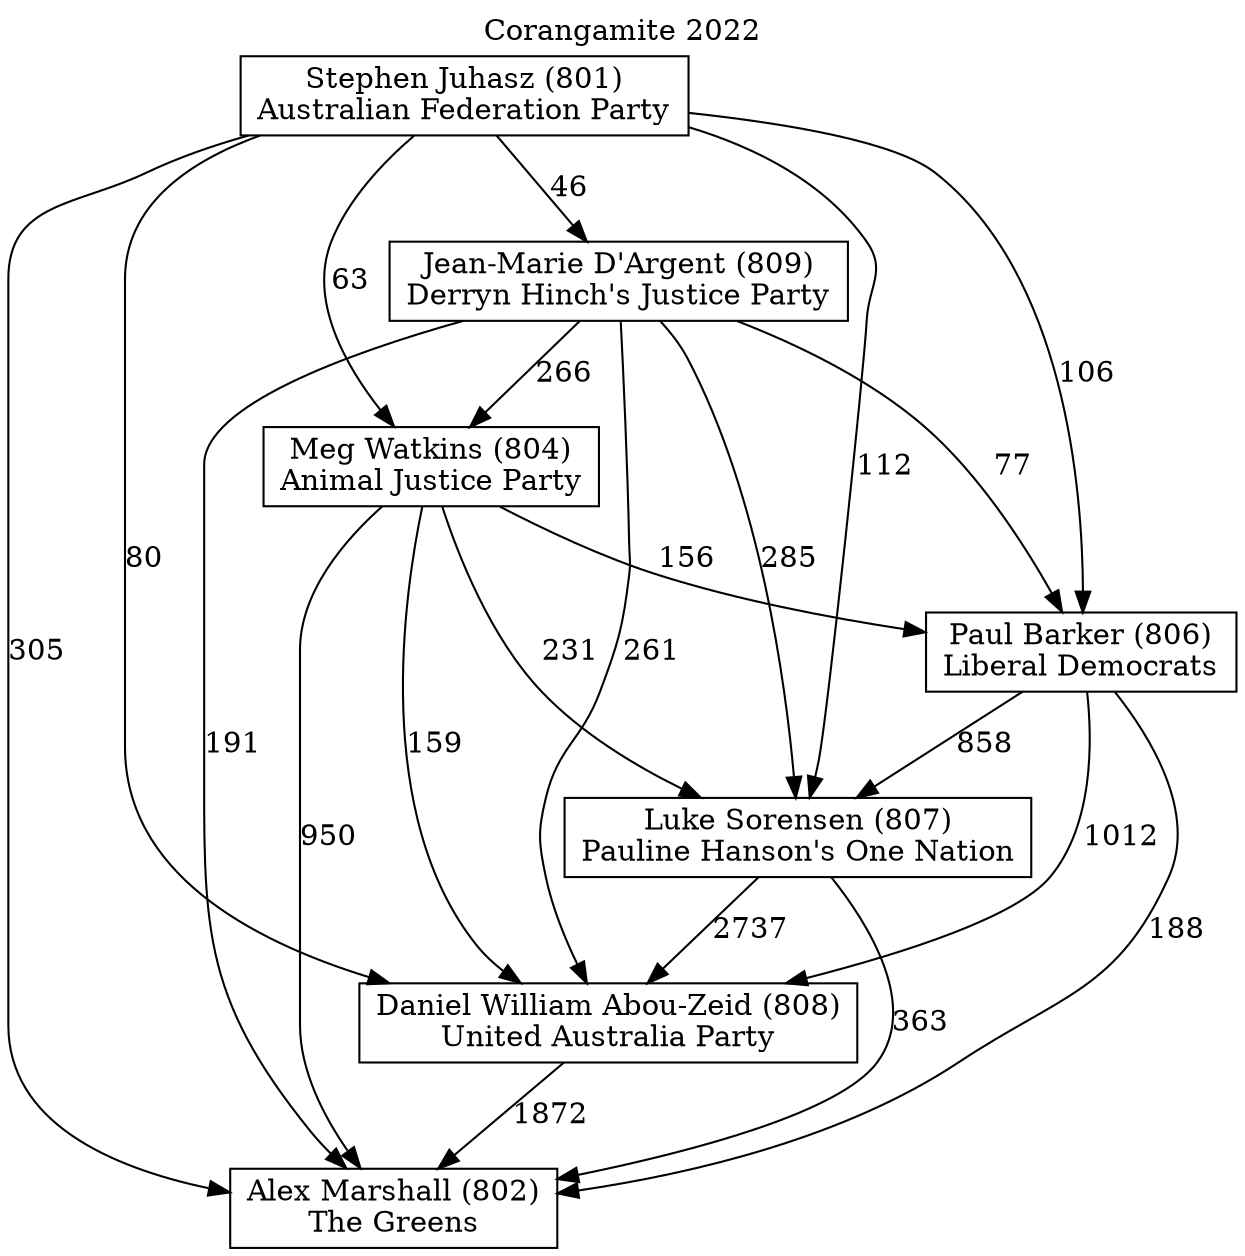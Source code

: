 // House preference flow
digraph "Alex Marshall (802)_Corangamite_2022" {
	graph [label="Corangamite 2022" labelloc=t mclimit=10]
	node [shape=box]
	"Alex Marshall (802)" [label="Alex Marshall (802)
The Greens"]
	"Daniel William Abou-Zeid (808)" [label="Daniel William Abou-Zeid (808)
United Australia Party"]
	"Luke Sorensen (807)" [label="Luke Sorensen (807)
Pauline Hanson's One Nation"]
	"Paul Barker (806)" [label="Paul Barker (806)
Liberal Democrats"]
	"Meg Watkins (804)" [label="Meg Watkins (804)
Animal Justice Party"]
	"Jean-Marie D'Argent (809)" [label="Jean-Marie D'Argent (809)
Derryn Hinch's Justice Party"]
	"Stephen Juhasz (801)" [label="Stephen Juhasz (801)
Australian Federation Party"]
	"Alex Marshall (802)" [label="Alex Marshall (802)
The Greens"]
	"Luke Sorensen (807)" [label="Luke Sorensen (807)
Pauline Hanson's One Nation"]
	"Paul Barker (806)" [label="Paul Barker (806)
Liberal Democrats"]
	"Meg Watkins (804)" [label="Meg Watkins (804)
Animal Justice Party"]
	"Jean-Marie D'Argent (809)" [label="Jean-Marie D'Argent (809)
Derryn Hinch's Justice Party"]
	"Stephen Juhasz (801)" [label="Stephen Juhasz (801)
Australian Federation Party"]
	"Alex Marshall (802)" [label="Alex Marshall (802)
The Greens"]
	"Paul Barker (806)" [label="Paul Barker (806)
Liberal Democrats"]
	"Meg Watkins (804)" [label="Meg Watkins (804)
Animal Justice Party"]
	"Jean-Marie D'Argent (809)" [label="Jean-Marie D'Argent (809)
Derryn Hinch's Justice Party"]
	"Stephen Juhasz (801)" [label="Stephen Juhasz (801)
Australian Federation Party"]
	"Alex Marshall (802)" [label="Alex Marshall (802)
The Greens"]
	"Meg Watkins (804)" [label="Meg Watkins (804)
Animal Justice Party"]
	"Jean-Marie D'Argent (809)" [label="Jean-Marie D'Argent (809)
Derryn Hinch's Justice Party"]
	"Stephen Juhasz (801)" [label="Stephen Juhasz (801)
Australian Federation Party"]
	"Alex Marshall (802)" [label="Alex Marshall (802)
The Greens"]
	"Jean-Marie D'Argent (809)" [label="Jean-Marie D'Argent (809)
Derryn Hinch's Justice Party"]
	"Stephen Juhasz (801)" [label="Stephen Juhasz (801)
Australian Federation Party"]
	"Alex Marshall (802)" [label="Alex Marshall (802)
The Greens"]
	"Stephen Juhasz (801)" [label="Stephen Juhasz (801)
Australian Federation Party"]
	"Stephen Juhasz (801)" [label="Stephen Juhasz (801)
Australian Federation Party"]
	"Jean-Marie D'Argent (809)" [label="Jean-Marie D'Argent (809)
Derryn Hinch's Justice Party"]
	"Stephen Juhasz (801)" [label="Stephen Juhasz (801)
Australian Federation Party"]
	"Stephen Juhasz (801)" [label="Stephen Juhasz (801)
Australian Federation Party"]
	"Meg Watkins (804)" [label="Meg Watkins (804)
Animal Justice Party"]
	"Jean-Marie D'Argent (809)" [label="Jean-Marie D'Argent (809)
Derryn Hinch's Justice Party"]
	"Stephen Juhasz (801)" [label="Stephen Juhasz (801)
Australian Federation Party"]
	"Meg Watkins (804)" [label="Meg Watkins (804)
Animal Justice Party"]
	"Stephen Juhasz (801)" [label="Stephen Juhasz (801)
Australian Federation Party"]
	"Stephen Juhasz (801)" [label="Stephen Juhasz (801)
Australian Federation Party"]
	"Jean-Marie D'Argent (809)" [label="Jean-Marie D'Argent (809)
Derryn Hinch's Justice Party"]
	"Stephen Juhasz (801)" [label="Stephen Juhasz (801)
Australian Federation Party"]
	"Stephen Juhasz (801)" [label="Stephen Juhasz (801)
Australian Federation Party"]
	"Paul Barker (806)" [label="Paul Barker (806)
Liberal Democrats"]
	"Meg Watkins (804)" [label="Meg Watkins (804)
Animal Justice Party"]
	"Jean-Marie D'Argent (809)" [label="Jean-Marie D'Argent (809)
Derryn Hinch's Justice Party"]
	"Stephen Juhasz (801)" [label="Stephen Juhasz (801)
Australian Federation Party"]
	"Paul Barker (806)" [label="Paul Barker (806)
Liberal Democrats"]
	"Jean-Marie D'Argent (809)" [label="Jean-Marie D'Argent (809)
Derryn Hinch's Justice Party"]
	"Stephen Juhasz (801)" [label="Stephen Juhasz (801)
Australian Federation Party"]
	"Paul Barker (806)" [label="Paul Barker (806)
Liberal Democrats"]
	"Stephen Juhasz (801)" [label="Stephen Juhasz (801)
Australian Federation Party"]
	"Stephen Juhasz (801)" [label="Stephen Juhasz (801)
Australian Federation Party"]
	"Jean-Marie D'Argent (809)" [label="Jean-Marie D'Argent (809)
Derryn Hinch's Justice Party"]
	"Stephen Juhasz (801)" [label="Stephen Juhasz (801)
Australian Federation Party"]
	"Stephen Juhasz (801)" [label="Stephen Juhasz (801)
Australian Federation Party"]
	"Meg Watkins (804)" [label="Meg Watkins (804)
Animal Justice Party"]
	"Jean-Marie D'Argent (809)" [label="Jean-Marie D'Argent (809)
Derryn Hinch's Justice Party"]
	"Stephen Juhasz (801)" [label="Stephen Juhasz (801)
Australian Federation Party"]
	"Meg Watkins (804)" [label="Meg Watkins (804)
Animal Justice Party"]
	"Stephen Juhasz (801)" [label="Stephen Juhasz (801)
Australian Federation Party"]
	"Stephen Juhasz (801)" [label="Stephen Juhasz (801)
Australian Federation Party"]
	"Jean-Marie D'Argent (809)" [label="Jean-Marie D'Argent (809)
Derryn Hinch's Justice Party"]
	"Stephen Juhasz (801)" [label="Stephen Juhasz (801)
Australian Federation Party"]
	"Stephen Juhasz (801)" [label="Stephen Juhasz (801)
Australian Federation Party"]
	"Luke Sorensen (807)" [label="Luke Sorensen (807)
Pauline Hanson's One Nation"]
	"Paul Barker (806)" [label="Paul Barker (806)
Liberal Democrats"]
	"Meg Watkins (804)" [label="Meg Watkins (804)
Animal Justice Party"]
	"Jean-Marie D'Argent (809)" [label="Jean-Marie D'Argent (809)
Derryn Hinch's Justice Party"]
	"Stephen Juhasz (801)" [label="Stephen Juhasz (801)
Australian Federation Party"]
	"Luke Sorensen (807)" [label="Luke Sorensen (807)
Pauline Hanson's One Nation"]
	"Meg Watkins (804)" [label="Meg Watkins (804)
Animal Justice Party"]
	"Jean-Marie D'Argent (809)" [label="Jean-Marie D'Argent (809)
Derryn Hinch's Justice Party"]
	"Stephen Juhasz (801)" [label="Stephen Juhasz (801)
Australian Federation Party"]
	"Luke Sorensen (807)" [label="Luke Sorensen (807)
Pauline Hanson's One Nation"]
	"Jean-Marie D'Argent (809)" [label="Jean-Marie D'Argent (809)
Derryn Hinch's Justice Party"]
	"Stephen Juhasz (801)" [label="Stephen Juhasz (801)
Australian Federation Party"]
	"Luke Sorensen (807)" [label="Luke Sorensen (807)
Pauline Hanson's One Nation"]
	"Stephen Juhasz (801)" [label="Stephen Juhasz (801)
Australian Federation Party"]
	"Stephen Juhasz (801)" [label="Stephen Juhasz (801)
Australian Federation Party"]
	"Jean-Marie D'Argent (809)" [label="Jean-Marie D'Argent (809)
Derryn Hinch's Justice Party"]
	"Stephen Juhasz (801)" [label="Stephen Juhasz (801)
Australian Federation Party"]
	"Stephen Juhasz (801)" [label="Stephen Juhasz (801)
Australian Federation Party"]
	"Meg Watkins (804)" [label="Meg Watkins (804)
Animal Justice Party"]
	"Jean-Marie D'Argent (809)" [label="Jean-Marie D'Argent (809)
Derryn Hinch's Justice Party"]
	"Stephen Juhasz (801)" [label="Stephen Juhasz (801)
Australian Federation Party"]
	"Meg Watkins (804)" [label="Meg Watkins (804)
Animal Justice Party"]
	"Stephen Juhasz (801)" [label="Stephen Juhasz (801)
Australian Federation Party"]
	"Stephen Juhasz (801)" [label="Stephen Juhasz (801)
Australian Federation Party"]
	"Jean-Marie D'Argent (809)" [label="Jean-Marie D'Argent (809)
Derryn Hinch's Justice Party"]
	"Stephen Juhasz (801)" [label="Stephen Juhasz (801)
Australian Federation Party"]
	"Stephen Juhasz (801)" [label="Stephen Juhasz (801)
Australian Federation Party"]
	"Paul Barker (806)" [label="Paul Barker (806)
Liberal Democrats"]
	"Meg Watkins (804)" [label="Meg Watkins (804)
Animal Justice Party"]
	"Jean-Marie D'Argent (809)" [label="Jean-Marie D'Argent (809)
Derryn Hinch's Justice Party"]
	"Stephen Juhasz (801)" [label="Stephen Juhasz (801)
Australian Federation Party"]
	"Paul Barker (806)" [label="Paul Barker (806)
Liberal Democrats"]
	"Jean-Marie D'Argent (809)" [label="Jean-Marie D'Argent (809)
Derryn Hinch's Justice Party"]
	"Stephen Juhasz (801)" [label="Stephen Juhasz (801)
Australian Federation Party"]
	"Paul Barker (806)" [label="Paul Barker (806)
Liberal Democrats"]
	"Stephen Juhasz (801)" [label="Stephen Juhasz (801)
Australian Federation Party"]
	"Stephen Juhasz (801)" [label="Stephen Juhasz (801)
Australian Federation Party"]
	"Jean-Marie D'Argent (809)" [label="Jean-Marie D'Argent (809)
Derryn Hinch's Justice Party"]
	"Stephen Juhasz (801)" [label="Stephen Juhasz (801)
Australian Federation Party"]
	"Stephen Juhasz (801)" [label="Stephen Juhasz (801)
Australian Federation Party"]
	"Meg Watkins (804)" [label="Meg Watkins (804)
Animal Justice Party"]
	"Jean-Marie D'Argent (809)" [label="Jean-Marie D'Argent (809)
Derryn Hinch's Justice Party"]
	"Stephen Juhasz (801)" [label="Stephen Juhasz (801)
Australian Federation Party"]
	"Meg Watkins (804)" [label="Meg Watkins (804)
Animal Justice Party"]
	"Stephen Juhasz (801)" [label="Stephen Juhasz (801)
Australian Federation Party"]
	"Stephen Juhasz (801)" [label="Stephen Juhasz (801)
Australian Federation Party"]
	"Jean-Marie D'Argent (809)" [label="Jean-Marie D'Argent (809)
Derryn Hinch's Justice Party"]
	"Stephen Juhasz (801)" [label="Stephen Juhasz (801)
Australian Federation Party"]
	"Stephen Juhasz (801)" [label="Stephen Juhasz (801)
Australian Federation Party"]
	"Daniel William Abou-Zeid (808)" [label="Daniel William Abou-Zeid (808)
United Australia Party"]
	"Luke Sorensen (807)" [label="Luke Sorensen (807)
Pauline Hanson's One Nation"]
	"Paul Barker (806)" [label="Paul Barker (806)
Liberal Democrats"]
	"Meg Watkins (804)" [label="Meg Watkins (804)
Animal Justice Party"]
	"Jean-Marie D'Argent (809)" [label="Jean-Marie D'Argent (809)
Derryn Hinch's Justice Party"]
	"Stephen Juhasz (801)" [label="Stephen Juhasz (801)
Australian Federation Party"]
	"Daniel William Abou-Zeid (808)" [label="Daniel William Abou-Zeid (808)
United Australia Party"]
	"Paul Barker (806)" [label="Paul Barker (806)
Liberal Democrats"]
	"Meg Watkins (804)" [label="Meg Watkins (804)
Animal Justice Party"]
	"Jean-Marie D'Argent (809)" [label="Jean-Marie D'Argent (809)
Derryn Hinch's Justice Party"]
	"Stephen Juhasz (801)" [label="Stephen Juhasz (801)
Australian Federation Party"]
	"Daniel William Abou-Zeid (808)" [label="Daniel William Abou-Zeid (808)
United Australia Party"]
	"Meg Watkins (804)" [label="Meg Watkins (804)
Animal Justice Party"]
	"Jean-Marie D'Argent (809)" [label="Jean-Marie D'Argent (809)
Derryn Hinch's Justice Party"]
	"Stephen Juhasz (801)" [label="Stephen Juhasz (801)
Australian Federation Party"]
	"Daniel William Abou-Zeid (808)" [label="Daniel William Abou-Zeid (808)
United Australia Party"]
	"Jean-Marie D'Argent (809)" [label="Jean-Marie D'Argent (809)
Derryn Hinch's Justice Party"]
	"Stephen Juhasz (801)" [label="Stephen Juhasz (801)
Australian Federation Party"]
	"Daniel William Abou-Zeid (808)" [label="Daniel William Abou-Zeid (808)
United Australia Party"]
	"Stephen Juhasz (801)" [label="Stephen Juhasz (801)
Australian Federation Party"]
	"Stephen Juhasz (801)" [label="Stephen Juhasz (801)
Australian Federation Party"]
	"Jean-Marie D'Argent (809)" [label="Jean-Marie D'Argent (809)
Derryn Hinch's Justice Party"]
	"Stephen Juhasz (801)" [label="Stephen Juhasz (801)
Australian Federation Party"]
	"Stephen Juhasz (801)" [label="Stephen Juhasz (801)
Australian Federation Party"]
	"Meg Watkins (804)" [label="Meg Watkins (804)
Animal Justice Party"]
	"Jean-Marie D'Argent (809)" [label="Jean-Marie D'Argent (809)
Derryn Hinch's Justice Party"]
	"Stephen Juhasz (801)" [label="Stephen Juhasz (801)
Australian Federation Party"]
	"Meg Watkins (804)" [label="Meg Watkins (804)
Animal Justice Party"]
	"Stephen Juhasz (801)" [label="Stephen Juhasz (801)
Australian Federation Party"]
	"Stephen Juhasz (801)" [label="Stephen Juhasz (801)
Australian Federation Party"]
	"Jean-Marie D'Argent (809)" [label="Jean-Marie D'Argent (809)
Derryn Hinch's Justice Party"]
	"Stephen Juhasz (801)" [label="Stephen Juhasz (801)
Australian Federation Party"]
	"Stephen Juhasz (801)" [label="Stephen Juhasz (801)
Australian Federation Party"]
	"Paul Barker (806)" [label="Paul Barker (806)
Liberal Democrats"]
	"Meg Watkins (804)" [label="Meg Watkins (804)
Animal Justice Party"]
	"Jean-Marie D'Argent (809)" [label="Jean-Marie D'Argent (809)
Derryn Hinch's Justice Party"]
	"Stephen Juhasz (801)" [label="Stephen Juhasz (801)
Australian Federation Party"]
	"Paul Barker (806)" [label="Paul Barker (806)
Liberal Democrats"]
	"Jean-Marie D'Argent (809)" [label="Jean-Marie D'Argent (809)
Derryn Hinch's Justice Party"]
	"Stephen Juhasz (801)" [label="Stephen Juhasz (801)
Australian Federation Party"]
	"Paul Barker (806)" [label="Paul Barker (806)
Liberal Democrats"]
	"Stephen Juhasz (801)" [label="Stephen Juhasz (801)
Australian Federation Party"]
	"Stephen Juhasz (801)" [label="Stephen Juhasz (801)
Australian Federation Party"]
	"Jean-Marie D'Argent (809)" [label="Jean-Marie D'Argent (809)
Derryn Hinch's Justice Party"]
	"Stephen Juhasz (801)" [label="Stephen Juhasz (801)
Australian Federation Party"]
	"Stephen Juhasz (801)" [label="Stephen Juhasz (801)
Australian Federation Party"]
	"Meg Watkins (804)" [label="Meg Watkins (804)
Animal Justice Party"]
	"Jean-Marie D'Argent (809)" [label="Jean-Marie D'Argent (809)
Derryn Hinch's Justice Party"]
	"Stephen Juhasz (801)" [label="Stephen Juhasz (801)
Australian Federation Party"]
	"Meg Watkins (804)" [label="Meg Watkins (804)
Animal Justice Party"]
	"Stephen Juhasz (801)" [label="Stephen Juhasz (801)
Australian Federation Party"]
	"Stephen Juhasz (801)" [label="Stephen Juhasz (801)
Australian Federation Party"]
	"Jean-Marie D'Argent (809)" [label="Jean-Marie D'Argent (809)
Derryn Hinch's Justice Party"]
	"Stephen Juhasz (801)" [label="Stephen Juhasz (801)
Australian Federation Party"]
	"Stephen Juhasz (801)" [label="Stephen Juhasz (801)
Australian Federation Party"]
	"Luke Sorensen (807)" [label="Luke Sorensen (807)
Pauline Hanson's One Nation"]
	"Paul Barker (806)" [label="Paul Barker (806)
Liberal Democrats"]
	"Meg Watkins (804)" [label="Meg Watkins (804)
Animal Justice Party"]
	"Jean-Marie D'Argent (809)" [label="Jean-Marie D'Argent (809)
Derryn Hinch's Justice Party"]
	"Stephen Juhasz (801)" [label="Stephen Juhasz (801)
Australian Federation Party"]
	"Luke Sorensen (807)" [label="Luke Sorensen (807)
Pauline Hanson's One Nation"]
	"Meg Watkins (804)" [label="Meg Watkins (804)
Animal Justice Party"]
	"Jean-Marie D'Argent (809)" [label="Jean-Marie D'Argent (809)
Derryn Hinch's Justice Party"]
	"Stephen Juhasz (801)" [label="Stephen Juhasz (801)
Australian Federation Party"]
	"Luke Sorensen (807)" [label="Luke Sorensen (807)
Pauline Hanson's One Nation"]
	"Jean-Marie D'Argent (809)" [label="Jean-Marie D'Argent (809)
Derryn Hinch's Justice Party"]
	"Stephen Juhasz (801)" [label="Stephen Juhasz (801)
Australian Federation Party"]
	"Luke Sorensen (807)" [label="Luke Sorensen (807)
Pauline Hanson's One Nation"]
	"Stephen Juhasz (801)" [label="Stephen Juhasz (801)
Australian Federation Party"]
	"Stephen Juhasz (801)" [label="Stephen Juhasz (801)
Australian Federation Party"]
	"Jean-Marie D'Argent (809)" [label="Jean-Marie D'Argent (809)
Derryn Hinch's Justice Party"]
	"Stephen Juhasz (801)" [label="Stephen Juhasz (801)
Australian Federation Party"]
	"Stephen Juhasz (801)" [label="Stephen Juhasz (801)
Australian Federation Party"]
	"Meg Watkins (804)" [label="Meg Watkins (804)
Animal Justice Party"]
	"Jean-Marie D'Argent (809)" [label="Jean-Marie D'Argent (809)
Derryn Hinch's Justice Party"]
	"Stephen Juhasz (801)" [label="Stephen Juhasz (801)
Australian Federation Party"]
	"Meg Watkins (804)" [label="Meg Watkins (804)
Animal Justice Party"]
	"Stephen Juhasz (801)" [label="Stephen Juhasz (801)
Australian Federation Party"]
	"Stephen Juhasz (801)" [label="Stephen Juhasz (801)
Australian Federation Party"]
	"Jean-Marie D'Argent (809)" [label="Jean-Marie D'Argent (809)
Derryn Hinch's Justice Party"]
	"Stephen Juhasz (801)" [label="Stephen Juhasz (801)
Australian Federation Party"]
	"Stephen Juhasz (801)" [label="Stephen Juhasz (801)
Australian Federation Party"]
	"Paul Barker (806)" [label="Paul Barker (806)
Liberal Democrats"]
	"Meg Watkins (804)" [label="Meg Watkins (804)
Animal Justice Party"]
	"Jean-Marie D'Argent (809)" [label="Jean-Marie D'Argent (809)
Derryn Hinch's Justice Party"]
	"Stephen Juhasz (801)" [label="Stephen Juhasz (801)
Australian Federation Party"]
	"Paul Barker (806)" [label="Paul Barker (806)
Liberal Democrats"]
	"Jean-Marie D'Argent (809)" [label="Jean-Marie D'Argent (809)
Derryn Hinch's Justice Party"]
	"Stephen Juhasz (801)" [label="Stephen Juhasz (801)
Australian Federation Party"]
	"Paul Barker (806)" [label="Paul Barker (806)
Liberal Democrats"]
	"Stephen Juhasz (801)" [label="Stephen Juhasz (801)
Australian Federation Party"]
	"Stephen Juhasz (801)" [label="Stephen Juhasz (801)
Australian Federation Party"]
	"Jean-Marie D'Argent (809)" [label="Jean-Marie D'Argent (809)
Derryn Hinch's Justice Party"]
	"Stephen Juhasz (801)" [label="Stephen Juhasz (801)
Australian Federation Party"]
	"Stephen Juhasz (801)" [label="Stephen Juhasz (801)
Australian Federation Party"]
	"Meg Watkins (804)" [label="Meg Watkins (804)
Animal Justice Party"]
	"Jean-Marie D'Argent (809)" [label="Jean-Marie D'Argent (809)
Derryn Hinch's Justice Party"]
	"Stephen Juhasz (801)" [label="Stephen Juhasz (801)
Australian Federation Party"]
	"Meg Watkins (804)" [label="Meg Watkins (804)
Animal Justice Party"]
	"Stephen Juhasz (801)" [label="Stephen Juhasz (801)
Australian Federation Party"]
	"Stephen Juhasz (801)" [label="Stephen Juhasz (801)
Australian Federation Party"]
	"Jean-Marie D'Argent (809)" [label="Jean-Marie D'Argent (809)
Derryn Hinch's Justice Party"]
	"Stephen Juhasz (801)" [label="Stephen Juhasz (801)
Australian Federation Party"]
	"Stephen Juhasz (801)" [label="Stephen Juhasz (801)
Australian Federation Party"]
	"Daniel William Abou-Zeid (808)" -> "Alex Marshall (802)" [label=1872]
	"Luke Sorensen (807)" -> "Daniel William Abou-Zeid (808)" [label=2737]
	"Paul Barker (806)" -> "Luke Sorensen (807)" [label=858]
	"Meg Watkins (804)" -> "Paul Barker (806)" [label=156]
	"Jean-Marie D'Argent (809)" -> "Meg Watkins (804)" [label=266]
	"Stephen Juhasz (801)" -> "Jean-Marie D'Argent (809)" [label=46]
	"Luke Sorensen (807)" -> "Alex Marshall (802)" [label=363]
	"Paul Barker (806)" -> "Alex Marshall (802)" [label=188]
	"Meg Watkins (804)" -> "Alex Marshall (802)" [label=950]
	"Jean-Marie D'Argent (809)" -> "Alex Marshall (802)" [label=191]
	"Stephen Juhasz (801)" -> "Alex Marshall (802)" [label=305]
	"Stephen Juhasz (801)" -> "Meg Watkins (804)" [label=63]
	"Jean-Marie D'Argent (809)" -> "Paul Barker (806)" [label=77]
	"Stephen Juhasz (801)" -> "Paul Barker (806)" [label=106]
	"Meg Watkins (804)" -> "Luke Sorensen (807)" [label=231]
	"Jean-Marie D'Argent (809)" -> "Luke Sorensen (807)" [label=285]
	"Stephen Juhasz (801)" -> "Luke Sorensen (807)" [label=112]
	"Paul Barker (806)" -> "Daniel William Abou-Zeid (808)" [label=1012]
	"Meg Watkins (804)" -> "Daniel William Abou-Zeid (808)" [label=159]
	"Jean-Marie D'Argent (809)" -> "Daniel William Abou-Zeid (808)" [label=261]
	"Stephen Juhasz (801)" -> "Daniel William Abou-Zeid (808)" [label=80]
}
